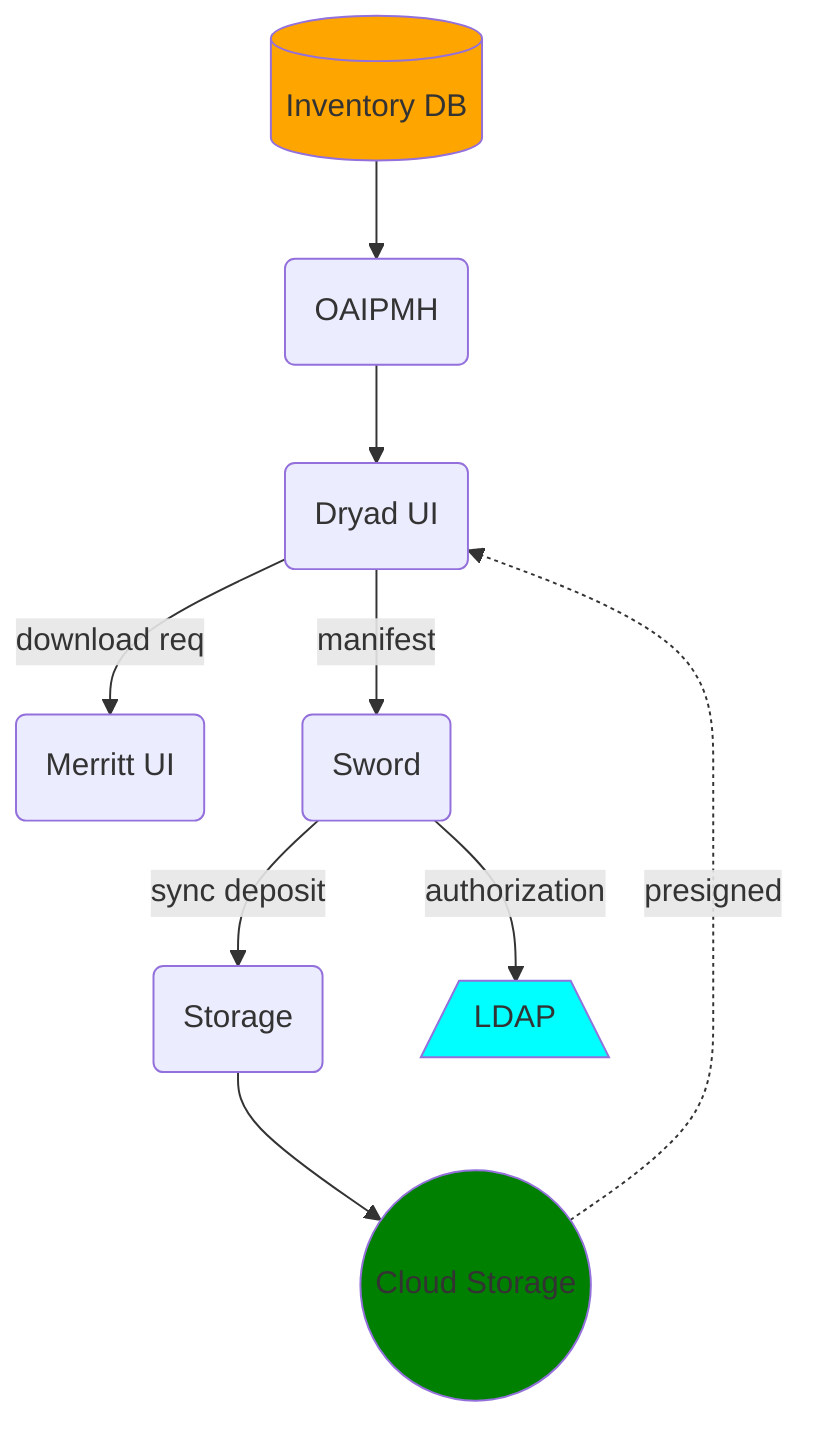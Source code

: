 graph TD
  UI(Merritt UI)
  DRYAD(Dryad UI)
  RDS[(Inventory DB)]
  CLOUD(("Cloud Storage"))
  ST(Storage)
  LDAP[/LDAP\]

  DRYAD --> |download req| UI
  DRYAD --> |manifest| SWORD
  SWORD(Sword)
  SWORD --> |sync deposit| ST
  SWORD --> |authorization| LDAP
  RDS --> OAI
  OAI(OAIPMH)
  OAI --> DRYAD
  CLOUD -.-> |presigned| DRYAD
  ST --> CLOUD

  style CLOUD fill:green
  style RDS fill:orange
  style LDAP fill:cyan